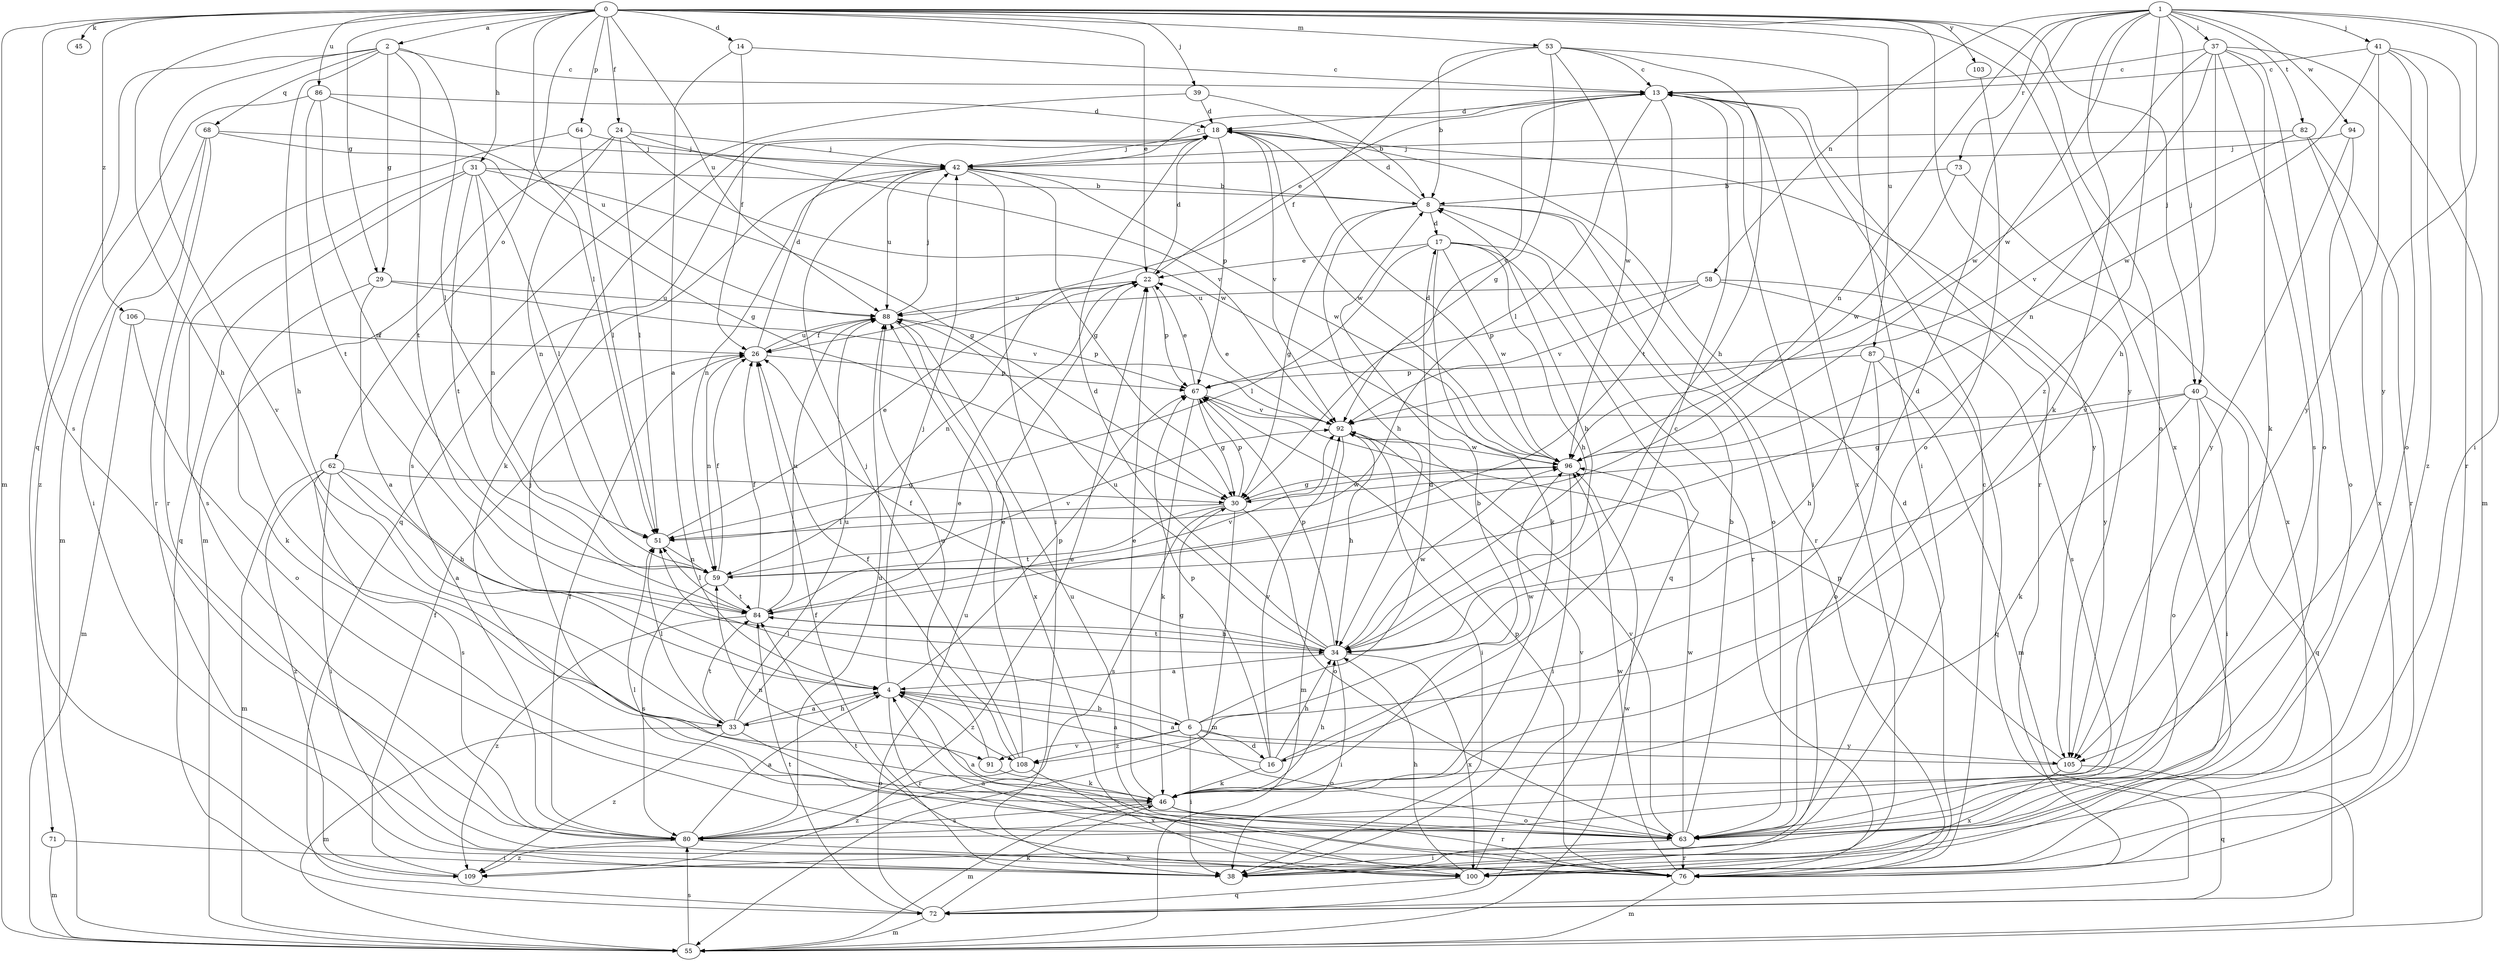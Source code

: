 strict digraph  {
0;
1;
2;
4;
6;
8;
13;
14;
16;
17;
18;
22;
24;
26;
29;
30;
31;
33;
34;
37;
38;
39;
40;
41;
42;
45;
46;
51;
53;
55;
58;
59;
62;
63;
64;
67;
68;
71;
72;
73;
76;
80;
82;
84;
86;
87;
88;
91;
92;
94;
96;
100;
103;
105;
106;
108;
109;
0 -> 2  [label=a];
0 -> 14  [label=d];
0 -> 22  [label=e];
0 -> 24  [label=f];
0 -> 29  [label=g];
0 -> 31  [label=h];
0 -> 33  [label=h];
0 -> 39  [label=j];
0 -> 40  [label=j];
0 -> 45  [label=k];
0 -> 51  [label=l];
0 -> 53  [label=m];
0 -> 55  [label=m];
0 -> 62  [label=o];
0 -> 63  [label=o];
0 -> 64  [label=p];
0 -> 80  [label=s];
0 -> 86  [label=u];
0 -> 87  [label=u];
0 -> 88  [label=u];
0 -> 100  [label=x];
0 -> 103  [label=y];
0 -> 105  [label=y];
0 -> 106  [label=z];
1 -> 16  [label=d];
1 -> 37  [label=i];
1 -> 38  [label=i];
1 -> 40  [label=j];
1 -> 41  [label=j];
1 -> 46  [label=k];
1 -> 58  [label=n];
1 -> 59  [label=n];
1 -> 73  [label=r];
1 -> 82  [label=t];
1 -> 94  [label=w];
1 -> 96  [label=w];
1 -> 105  [label=y];
1 -> 108  [label=z];
2 -> 13  [label=c];
2 -> 29  [label=g];
2 -> 33  [label=h];
2 -> 51  [label=l];
2 -> 68  [label=q];
2 -> 71  [label=q];
2 -> 84  [label=t];
2 -> 91  [label=v];
4 -> 6  [label=b];
4 -> 33  [label=h];
4 -> 42  [label=j];
4 -> 67  [label=p];
4 -> 76  [label=r];
4 -> 108  [label=z];
6 -> 16  [label=d];
6 -> 17  [label=d];
6 -> 30  [label=g];
6 -> 38  [label=i];
6 -> 51  [label=l];
6 -> 63  [label=o];
6 -> 91  [label=v];
6 -> 96  [label=w];
6 -> 105  [label=y];
6 -> 108  [label=z];
8 -> 17  [label=d];
8 -> 18  [label=d];
8 -> 30  [label=g];
8 -> 34  [label=h];
8 -> 63  [label=o];
8 -> 76  [label=r];
13 -> 18  [label=d];
13 -> 22  [label=e];
13 -> 38  [label=i];
13 -> 51  [label=l];
13 -> 76  [label=r];
13 -> 84  [label=t];
13 -> 92  [label=v];
13 -> 100  [label=x];
14 -> 4  [label=a];
14 -> 13  [label=c];
14 -> 26  [label=f];
16 -> 4  [label=a];
16 -> 13  [label=c];
16 -> 34  [label=h];
16 -> 46  [label=k];
16 -> 67  [label=p];
16 -> 92  [label=v];
17 -> 22  [label=e];
17 -> 34  [label=h];
17 -> 46  [label=k];
17 -> 51  [label=l];
17 -> 72  [label=q];
17 -> 76  [label=r];
17 -> 96  [label=w];
18 -> 42  [label=j];
18 -> 46  [label=k];
18 -> 67  [label=p];
18 -> 72  [label=q];
18 -> 92  [label=v];
18 -> 96  [label=w];
18 -> 105  [label=y];
22 -> 18  [label=d];
22 -> 59  [label=n];
22 -> 67  [label=p];
22 -> 88  [label=u];
24 -> 42  [label=j];
24 -> 51  [label=l];
24 -> 55  [label=m];
24 -> 59  [label=n];
24 -> 92  [label=v];
24 -> 96  [label=w];
26 -> 18  [label=d];
26 -> 59  [label=n];
26 -> 67  [label=p];
26 -> 88  [label=u];
29 -> 4  [label=a];
29 -> 46  [label=k];
29 -> 88  [label=u];
29 -> 92  [label=v];
30 -> 51  [label=l];
30 -> 55  [label=m];
30 -> 63  [label=o];
30 -> 67  [label=p];
30 -> 80  [label=s];
30 -> 84  [label=t];
30 -> 96  [label=w];
31 -> 8  [label=b];
31 -> 30  [label=g];
31 -> 51  [label=l];
31 -> 59  [label=n];
31 -> 72  [label=q];
31 -> 80  [label=s];
31 -> 84  [label=t];
33 -> 4  [label=a];
33 -> 22  [label=e];
33 -> 51  [label=l];
33 -> 55  [label=m];
33 -> 63  [label=o];
33 -> 84  [label=t];
33 -> 88  [label=u];
33 -> 109  [label=z];
34 -> 4  [label=a];
34 -> 8  [label=b];
34 -> 18  [label=d];
34 -> 26  [label=f];
34 -> 38  [label=i];
34 -> 67  [label=p];
34 -> 84  [label=t];
34 -> 88  [label=u];
34 -> 96  [label=w];
34 -> 100  [label=x];
37 -> 13  [label=c];
37 -> 34  [label=h];
37 -> 46  [label=k];
37 -> 55  [label=m];
37 -> 59  [label=n];
37 -> 63  [label=o];
37 -> 80  [label=s];
37 -> 96  [label=w];
38 -> 26  [label=f];
39 -> 8  [label=b];
39 -> 18  [label=d];
39 -> 80  [label=s];
40 -> 30  [label=g];
40 -> 38  [label=i];
40 -> 46  [label=k];
40 -> 63  [label=o];
40 -> 72  [label=q];
40 -> 92  [label=v];
41 -> 13  [label=c];
41 -> 63  [label=o];
41 -> 76  [label=r];
41 -> 96  [label=w];
41 -> 105  [label=y];
41 -> 109  [label=z];
42 -> 8  [label=b];
42 -> 13  [label=c];
42 -> 30  [label=g];
42 -> 38  [label=i];
42 -> 59  [label=n];
42 -> 88  [label=u];
42 -> 96  [label=w];
46 -> 8  [label=b];
46 -> 22  [label=e];
46 -> 34  [label=h];
46 -> 42  [label=j];
46 -> 55  [label=m];
46 -> 59  [label=n];
46 -> 63  [label=o];
46 -> 76  [label=r];
46 -> 80  [label=s];
51 -> 22  [label=e];
51 -> 59  [label=n];
53 -> 8  [label=b];
53 -> 13  [label=c];
53 -> 26  [label=f];
53 -> 30  [label=g];
53 -> 34  [label=h];
53 -> 38  [label=i];
53 -> 96  [label=w];
55 -> 80  [label=s];
55 -> 96  [label=w];
58 -> 67  [label=p];
58 -> 80  [label=s];
58 -> 88  [label=u];
58 -> 92  [label=v];
58 -> 105  [label=y];
59 -> 26  [label=f];
59 -> 80  [label=s];
59 -> 84  [label=t];
59 -> 92  [label=v];
62 -> 4  [label=a];
62 -> 30  [label=g];
62 -> 34  [label=h];
62 -> 38  [label=i];
62 -> 55  [label=m];
62 -> 80  [label=s];
62 -> 109  [label=z];
63 -> 4  [label=a];
63 -> 8  [label=b];
63 -> 38  [label=i];
63 -> 51  [label=l];
63 -> 76  [label=r];
63 -> 92  [label=v];
63 -> 96  [label=w];
64 -> 42  [label=j];
64 -> 51  [label=l];
64 -> 76  [label=r];
67 -> 22  [label=e];
67 -> 30  [label=g];
67 -> 46  [label=k];
67 -> 92  [label=v];
68 -> 30  [label=g];
68 -> 38  [label=i];
68 -> 42  [label=j];
68 -> 55  [label=m];
68 -> 76  [label=r];
71 -> 38  [label=i];
71 -> 55  [label=m];
72 -> 46  [label=k];
72 -> 55  [label=m];
72 -> 84  [label=t];
72 -> 88  [label=u];
73 -> 8  [label=b];
73 -> 96  [label=w];
73 -> 100  [label=x];
76 -> 4  [label=a];
76 -> 13  [label=c];
76 -> 18  [label=d];
76 -> 55  [label=m];
76 -> 67  [label=p];
76 -> 88  [label=u];
76 -> 96  [label=w];
80 -> 4  [label=a];
80 -> 22  [label=e];
80 -> 26  [label=f];
80 -> 88  [label=u];
80 -> 100  [label=x];
80 -> 109  [label=z];
82 -> 42  [label=j];
82 -> 76  [label=r];
82 -> 92  [label=v];
82 -> 100  [label=x];
84 -> 26  [label=f];
84 -> 34  [label=h];
84 -> 51  [label=l];
84 -> 88  [label=u];
84 -> 92  [label=v];
84 -> 109  [label=z];
86 -> 18  [label=d];
86 -> 59  [label=n];
86 -> 84  [label=t];
86 -> 88  [label=u];
86 -> 109  [label=z];
87 -> 34  [label=h];
87 -> 55  [label=m];
87 -> 63  [label=o];
87 -> 67  [label=p];
87 -> 72  [label=q];
88 -> 26  [label=f];
88 -> 42  [label=j];
88 -> 67  [label=p];
88 -> 100  [label=x];
91 -> 46  [label=k];
91 -> 88  [label=u];
92 -> 22  [label=e];
92 -> 34  [label=h];
92 -> 38  [label=i];
92 -> 55  [label=m];
92 -> 96  [label=w];
94 -> 42  [label=j];
94 -> 63  [label=o];
94 -> 105  [label=y];
96 -> 18  [label=d];
96 -> 30  [label=g];
96 -> 38  [label=i];
100 -> 34  [label=h];
100 -> 72  [label=q];
100 -> 84  [label=t];
100 -> 92  [label=v];
103 -> 63  [label=o];
105 -> 4  [label=a];
105 -> 67  [label=p];
105 -> 72  [label=q];
105 -> 100  [label=x];
106 -> 26  [label=f];
106 -> 55  [label=m];
106 -> 63  [label=o];
108 -> 22  [label=e];
108 -> 26  [label=f];
108 -> 42  [label=j];
108 -> 100  [label=x];
108 -> 109  [label=z];
109 -> 26  [label=f];
}

